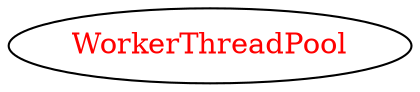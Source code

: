 digraph dependencyGraph {
 concentrate=true;
 ranksep="2.0";
 rankdir="LR"; 
 splines="ortho";
"WorkerThreadPool" [fontcolor="red"];
}